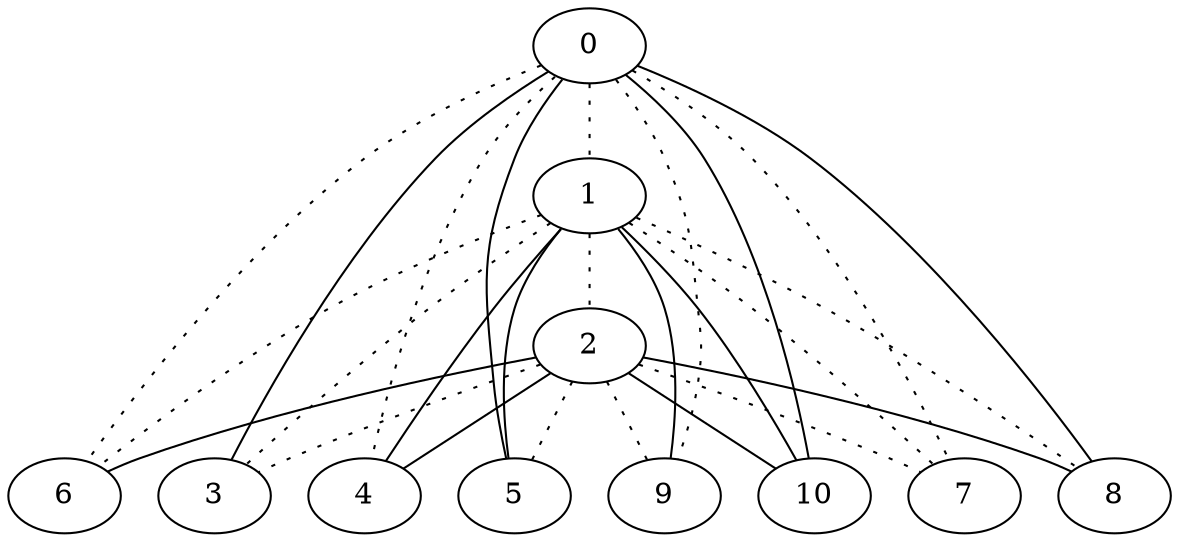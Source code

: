 graph {
a0[label=0];
a1[label=1];
a2[label=2];
a3[label=3];
a4[label=4];
a5[label=5];
a6[label=6];
a7[label=7];
a8[label=8];
a9[label=9];
a10[label=10];
a0 -- a1 [style=dotted];
a0 -- a3;
a0 -- a4 [style=dotted];
a0 -- a5;
a0 -- a6 [style=dotted];
a0 -- a7 [style=dotted];
a0 -- a8;
a0 -- a9 [style=dotted];
a0 -- a10;
a1 -- a2 [style=dotted];
a1 -- a3 [style=dotted];
a1 -- a4;
a1 -- a5;
a1 -- a6 [style=dotted];
a1 -- a7 [style=dotted];
a1 -- a8 [style=dotted];
a1 -- a9;
a1 -- a10;
a2 -- a3 [style=dotted];
a2 -- a4;
a2 -- a5 [style=dotted];
a2 -- a6;
a2 -- a7 [style=dotted];
a2 -- a8;
a2 -- a9 [style=dotted];
a2 -- a10;
}
